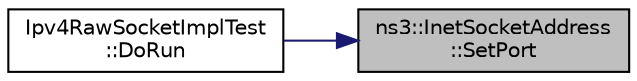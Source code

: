 digraph "ns3::InetSocketAddress::SetPort"
{
 // LATEX_PDF_SIZE
  edge [fontname="Helvetica",fontsize="10",labelfontname="Helvetica",labelfontsize="10"];
  node [fontname="Helvetica",fontsize="10",shape=record];
  rankdir="RL";
  Node1 [label="ns3::InetSocketAddress\l::SetPort",height=0.2,width=0.4,color="black", fillcolor="grey75", style="filled", fontcolor="black",tooltip=" "];
  Node1 -> Node2 [dir="back",color="midnightblue",fontsize="10",style="solid",fontname="Helvetica"];
  Node2 [label="Ipv4RawSocketImplTest\l::DoRun",height=0.2,width=0.4,color="black", fillcolor="white", style="filled",URL="$class_ipv4_raw_socket_impl_test.html#a94a6b1e1e8aeec37dcb6e8c8788b1e66",tooltip="Implementation to actually run this TestCase."];
}
